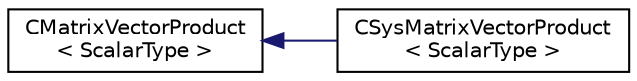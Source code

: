 digraph "Graphical Class Hierarchy"
{
 // LATEX_PDF_SIZE
  edge [fontname="Helvetica",fontsize="10",labelfontname="Helvetica",labelfontsize="10"];
  node [fontname="Helvetica",fontsize="10",shape=record];
  rankdir="LR";
  Node0 [label="CMatrixVectorProduct\l\< ScalarType \>",height=0.2,width=0.4,color="black", fillcolor="white", style="filled",URL="$classCMatrixVectorProduct.html",tooltip="Abstract base class for defining matrix-vector products."];
  Node0 -> Node1 [dir="back",color="midnightblue",fontsize="10",style="solid",fontname="Helvetica"];
  Node1 [label="CSysMatrixVectorProduct\l\< ScalarType \>",height=0.2,width=0.4,color="black", fillcolor="white", style="filled",URL="$classCSysMatrixVectorProduct.html",tooltip="Specialization of matrix-vector product that uses CSysMatrix class."];
}
